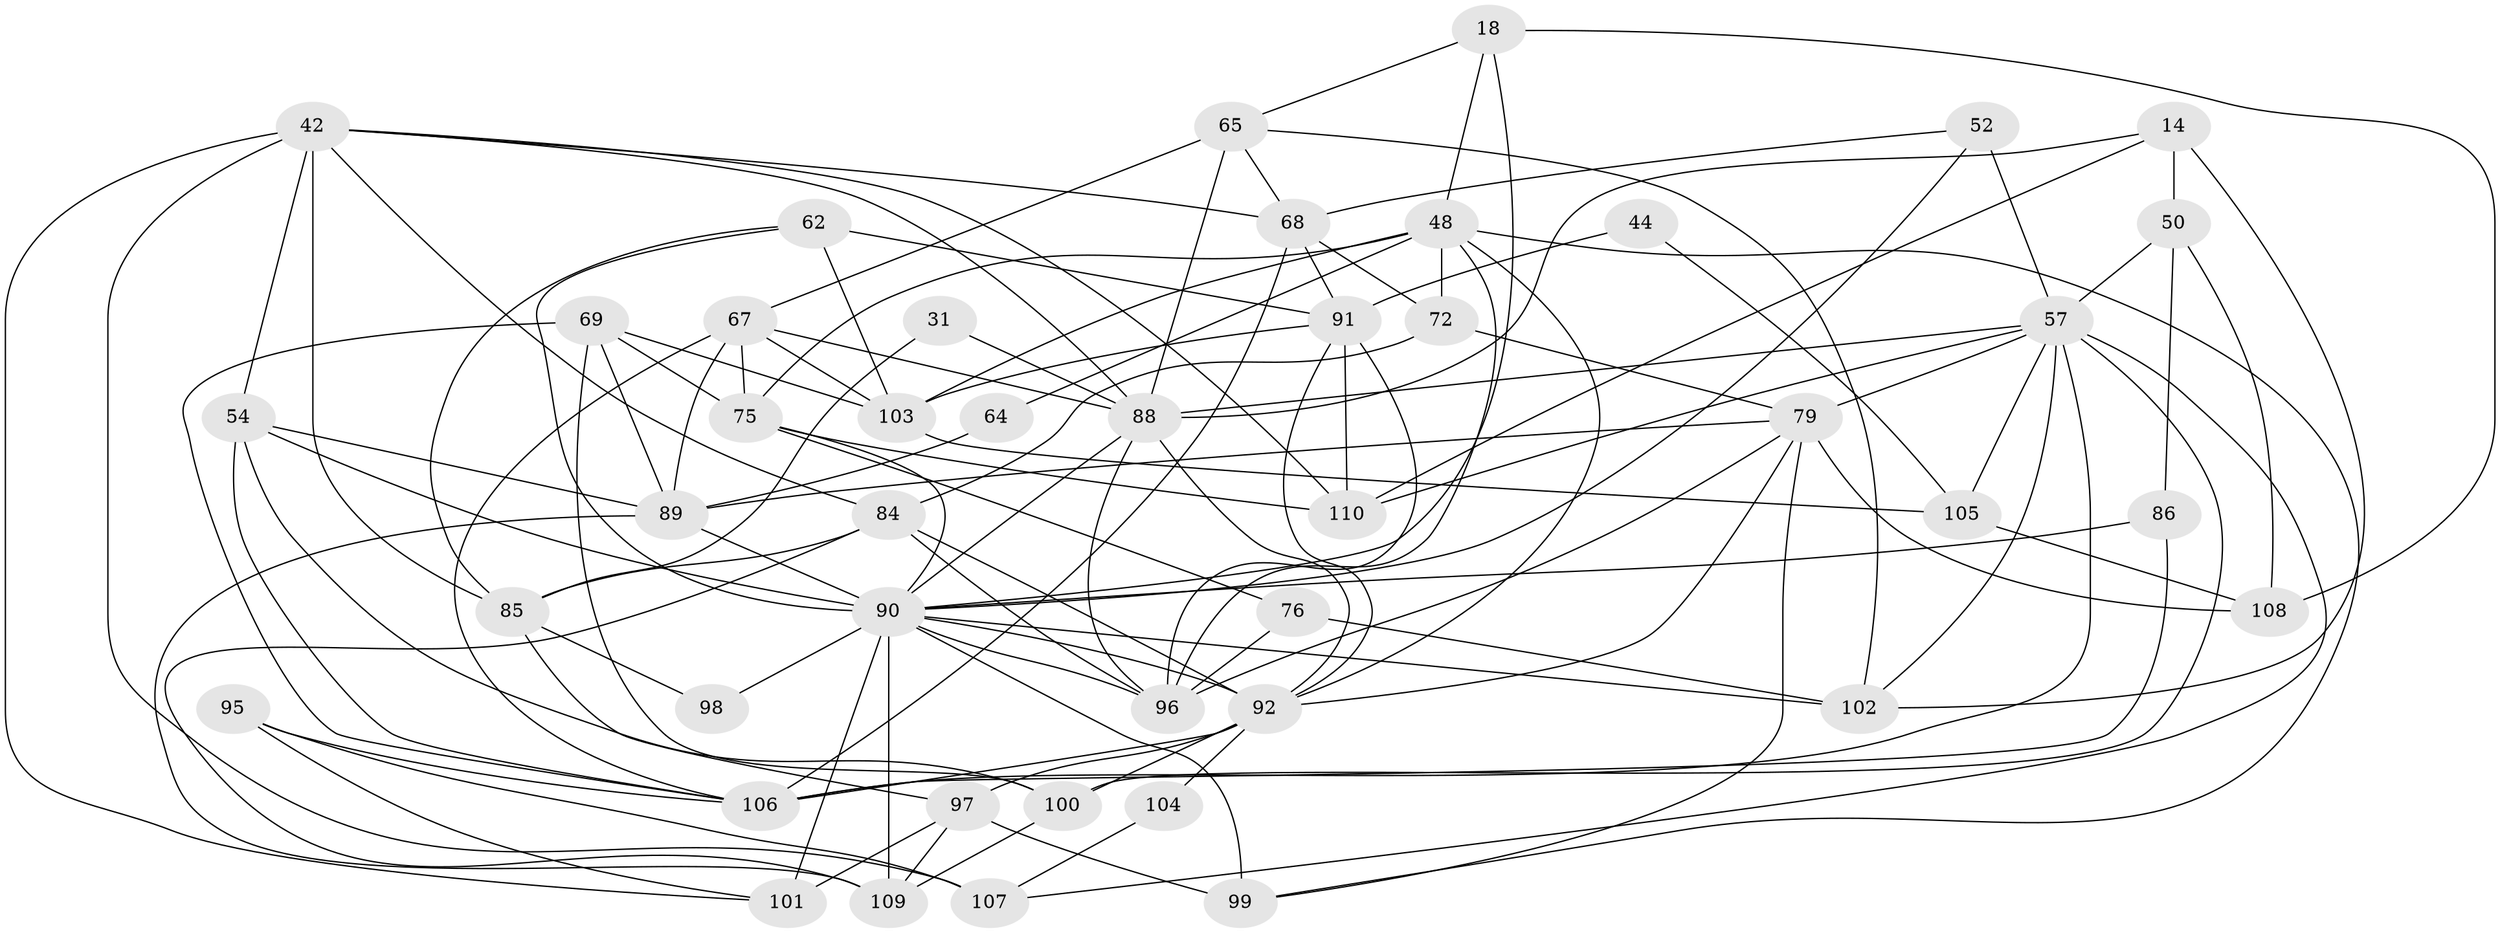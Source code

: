 // original degree distribution, {4: 0.2636363636363636, 6: 0.09090909090909091, 3: 0.2636363636363636, 2: 0.14545454545454545, 5: 0.19090909090909092, 7: 0.01818181818181818, 8: 0.01818181818181818, 10: 0.00909090909090909}
// Generated by graph-tools (version 1.1) at 2025/53/03/04/25 21:53:04]
// undirected, 44 vertices, 117 edges
graph export_dot {
graph [start="1"]
  node [color=gray90,style=filled];
  14;
  18 [super="+11"];
  31;
  42 [super="+35"];
  44;
  48 [super="+30"];
  50 [super="+21"];
  52;
  54 [super="+10"];
  57 [super="+13+27"];
  62 [super="+1"];
  64;
  65 [super="+49"];
  67 [super="+25+55"];
  68 [super="+32"];
  69 [super="+28"];
  72 [super="+6"];
  75 [super="+15+36"];
  76 [super="+61"];
  79 [super="+22+71"];
  84 [super="+77"];
  85 [super="+59+63"];
  86;
  88 [super="+20+46"];
  89 [super="+37+82+51"];
  90 [super="+47+73+39+83"];
  91 [super="+60"];
  92 [super="+2+74+87"];
  95;
  96 [super="+40"];
  97;
  98;
  99 [super="+81"];
  100 [super="+7"];
  101 [super="+53"];
  102 [super="+94"];
  103 [super="+78"];
  104;
  105 [super="+26"];
  106 [super="+66+70"];
  107 [super="+93"];
  108;
  109 [super="+58+80"];
  110;
  14 -- 110;
  14 -- 50 [weight=2];
  14 -- 102;
  14 -- 88;
  18 -- 108;
  18 -- 65;
  18 -- 48;
  18 -- 90;
  31 -- 88;
  31 -- 85;
  42 -- 101;
  42 -- 110;
  42 -- 68 [weight=2];
  42 -- 107 [weight=2];
  42 -- 54 [weight=2];
  42 -- 88;
  42 -- 84;
  42 -- 85 [weight=2];
  44 -- 91 [weight=2];
  44 -- 105;
  48 -- 99;
  48 -- 92 [weight=2];
  48 -- 75 [weight=3];
  48 -- 64;
  48 -- 96;
  48 -- 103;
  48 -- 72;
  50 -- 108 [weight=2];
  50 -- 86;
  50 -- 57 [weight=2];
  52 -- 68;
  52 -- 57;
  52 -- 90;
  54 -- 90 [weight=2];
  54 -- 100;
  54 -- 106;
  54 -- 89;
  57 -- 102;
  57 -- 100;
  57 -- 88 [weight=2];
  57 -- 107;
  57 -- 110;
  57 -- 106 [weight=2];
  57 -- 79;
  57 -- 105;
  62 -- 91;
  62 -- 103 [weight=2];
  62 -- 85;
  62 -- 90;
  64 -- 89;
  65 -- 68;
  65 -- 102 [weight=2];
  65 -- 67 [weight=2];
  65 -- 88 [weight=2];
  67 -- 75 [weight=2];
  67 -- 103;
  67 -- 88;
  67 -- 89 [weight=2];
  67 -- 106;
  68 -- 106;
  68 -- 91 [weight=2];
  68 -- 72;
  69 -- 75;
  69 -- 89;
  69 -- 100;
  69 -- 103;
  69 -- 106;
  72 -- 79;
  72 -- 84;
  75 -- 110;
  75 -- 76;
  75 -- 90 [weight=2];
  76 -- 102;
  76 -- 96;
  79 -- 108;
  79 -- 96;
  79 -- 92 [weight=2];
  79 -- 99;
  79 -- 89 [weight=2];
  84 -- 92 [weight=2];
  84 -- 96 [weight=2];
  84 -- 85;
  84 -- 109;
  85 -- 97;
  85 -- 98;
  86 -- 106;
  86 -- 90;
  88 -- 96;
  88 -- 92 [weight=2];
  88 -- 90 [weight=2];
  89 -- 109;
  89 -- 90;
  90 -- 102 [weight=2];
  90 -- 99 [weight=2];
  90 -- 98;
  90 -- 101 [weight=2];
  90 -- 92 [weight=3];
  90 -- 109 [weight=3];
  90 -- 96 [weight=2];
  91 -- 96;
  91 -- 103;
  91 -- 110;
  91 -- 92;
  92 -- 97;
  92 -- 104;
  92 -- 106 [weight=2];
  92 -- 100;
  95 -- 107;
  95 -- 101;
  95 -- 106;
  97 -- 99;
  97 -- 101;
  97 -- 109;
  100 -- 109;
  103 -- 105;
  104 -- 107;
  105 -- 108;
}
